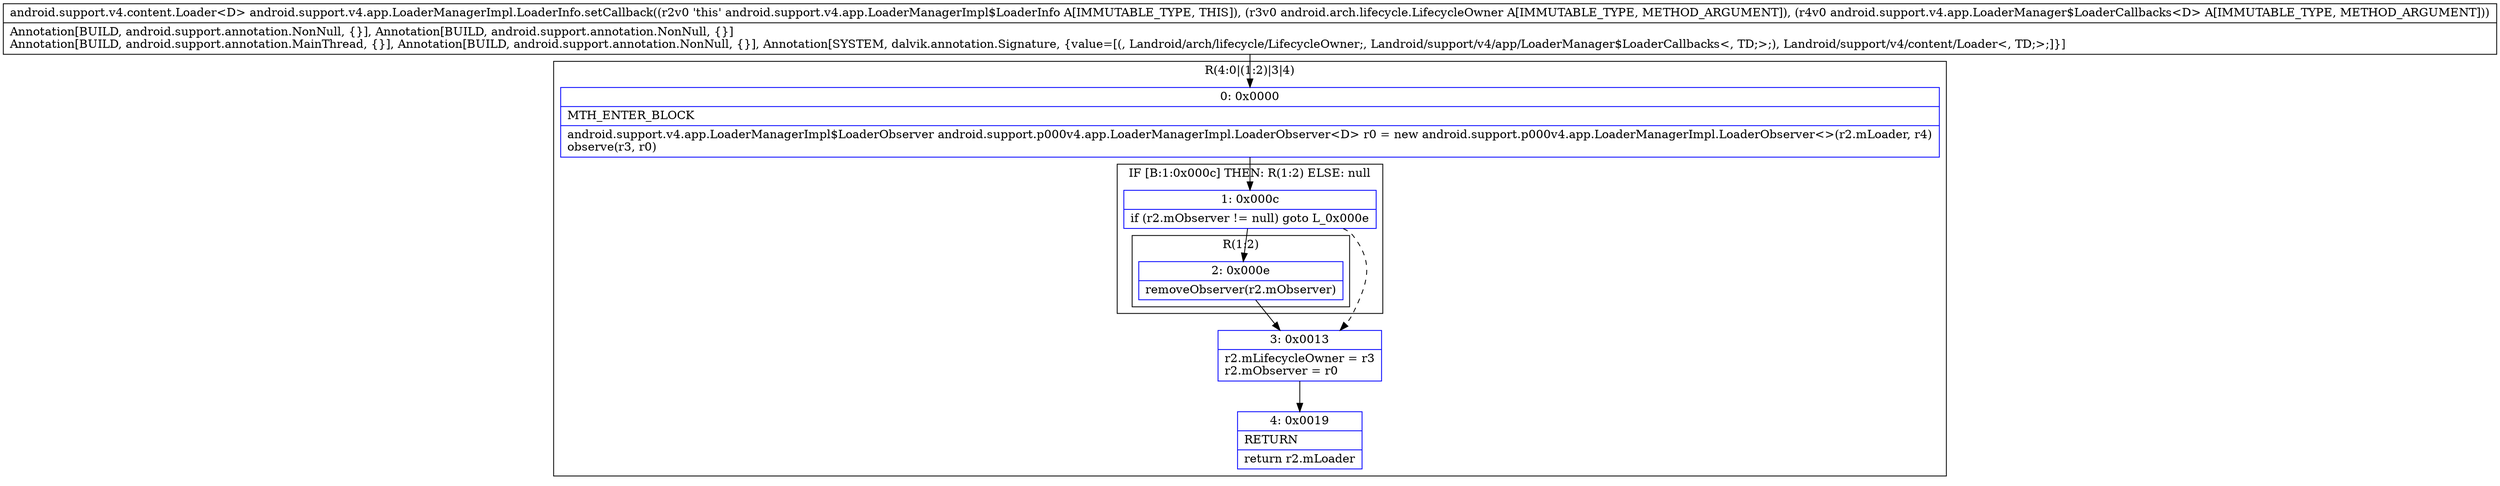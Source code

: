 digraph "CFG forandroid.support.v4.app.LoaderManagerImpl.LoaderInfo.setCallback(Landroid\/arch\/lifecycle\/LifecycleOwner;Landroid\/support\/v4\/app\/LoaderManager$LoaderCallbacks;)Landroid\/support\/v4\/content\/Loader;" {
subgraph cluster_Region_1728231593 {
label = "R(4:0|(1:2)|3|4)";
node [shape=record,color=blue];
Node_0 [shape=record,label="{0\:\ 0x0000|MTH_ENTER_BLOCK\l|android.support.v4.app.LoaderManagerImpl$LoaderObserver android.support.p000v4.app.LoaderManagerImpl.LoaderObserver\<D\> r0 = new android.support.p000v4.app.LoaderManagerImpl.LoaderObserver\<\>(r2.mLoader, r4)\lobserve(r3, r0)\l}"];
subgraph cluster_IfRegion_1198348135 {
label = "IF [B:1:0x000c] THEN: R(1:2) ELSE: null";
node [shape=record,color=blue];
Node_1 [shape=record,label="{1\:\ 0x000c|if (r2.mObserver != null) goto L_0x000e\l}"];
subgraph cluster_Region_730202246 {
label = "R(1:2)";
node [shape=record,color=blue];
Node_2 [shape=record,label="{2\:\ 0x000e|removeObserver(r2.mObserver)\l}"];
}
}
Node_3 [shape=record,label="{3\:\ 0x0013|r2.mLifecycleOwner = r3\lr2.mObserver = r0\l}"];
Node_4 [shape=record,label="{4\:\ 0x0019|RETURN\l|return r2.mLoader\l}"];
}
MethodNode[shape=record,label="{android.support.v4.content.Loader\<D\> android.support.v4.app.LoaderManagerImpl.LoaderInfo.setCallback((r2v0 'this' android.support.v4.app.LoaderManagerImpl$LoaderInfo A[IMMUTABLE_TYPE, THIS]), (r3v0 android.arch.lifecycle.LifecycleOwner A[IMMUTABLE_TYPE, METHOD_ARGUMENT]), (r4v0 android.support.v4.app.LoaderManager$LoaderCallbacks\<D\> A[IMMUTABLE_TYPE, METHOD_ARGUMENT]))  | Annotation[BUILD, android.support.annotation.NonNull, \{\}], Annotation[BUILD, android.support.annotation.NonNull, \{\}]\lAnnotation[BUILD, android.support.annotation.MainThread, \{\}], Annotation[BUILD, android.support.annotation.NonNull, \{\}], Annotation[SYSTEM, dalvik.annotation.Signature, \{value=[(, Landroid\/arch\/lifecycle\/LifecycleOwner;, Landroid\/support\/v4\/app\/LoaderManager$LoaderCallbacks\<, TD;\>;), Landroid\/support\/v4\/content\/Loader\<, TD;\>;]\}]\l}"];
MethodNode -> Node_0;
Node_0 -> Node_1;
Node_1 -> Node_2;
Node_1 -> Node_3[style=dashed];
Node_2 -> Node_3;
Node_3 -> Node_4;
}

